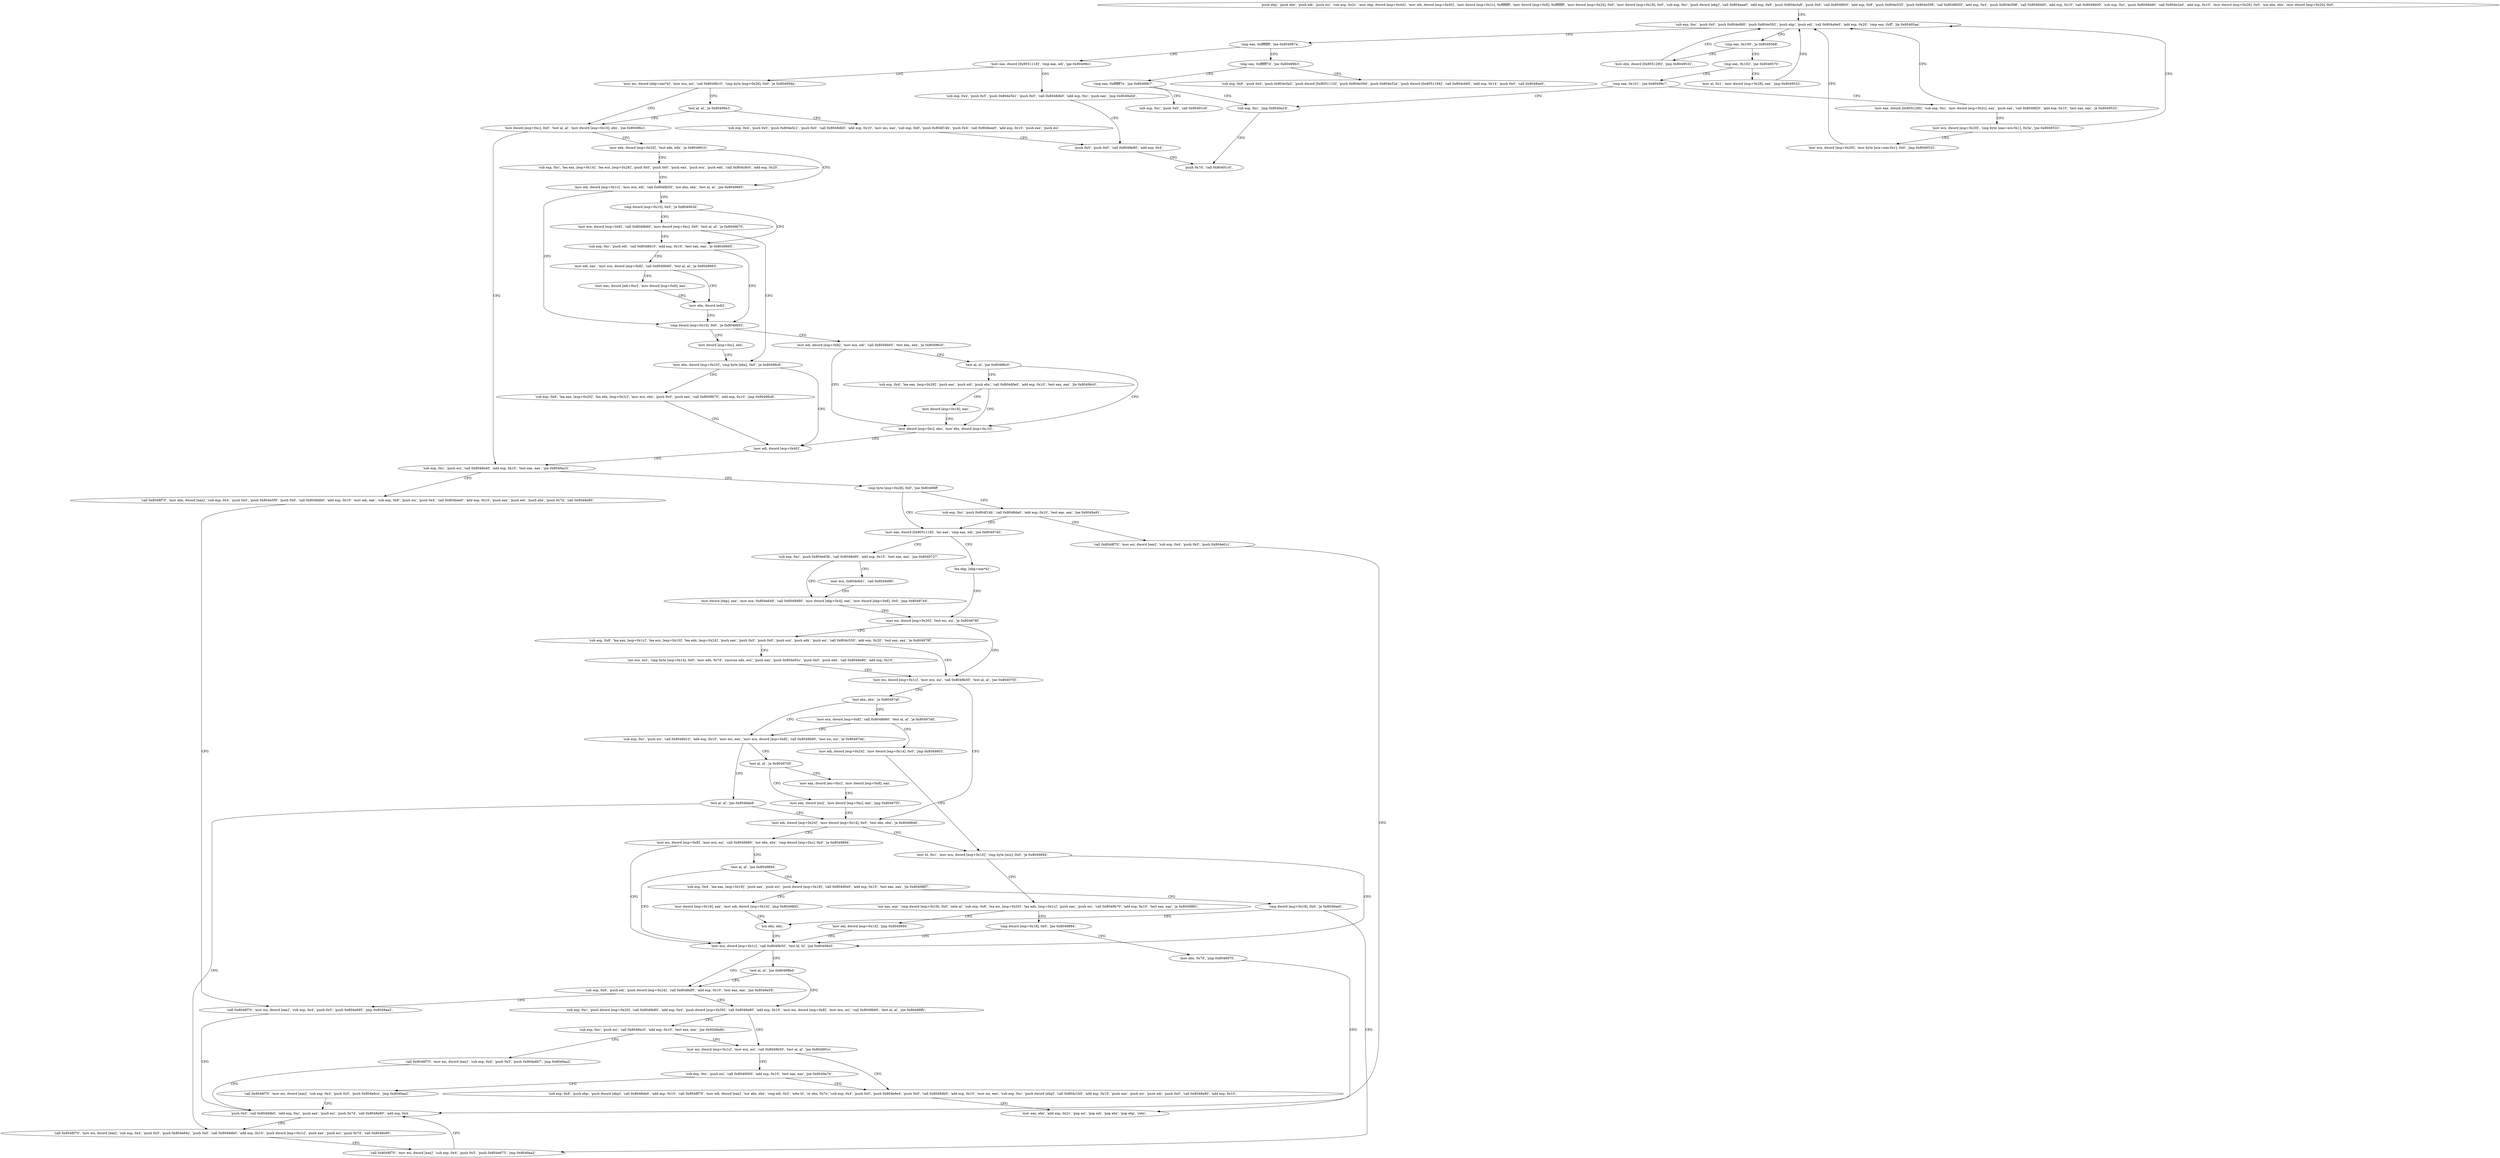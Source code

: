 digraph "func" {
"134517920" [label = "'push ebp', 'push ebx', 'push edi', 'push esi', 'sub esp, 0x2c', 'mov ebp, dword [esp+0x44]', 'mov edi, dword [esp+0x40]', 'mov dword [esp+0x1c], 0xffffffff', 'mov dword [esp+0x8], 0xffffffff', 'mov dword [esp+0x24], 0x0', 'mov dword [esp+0x18], 0x0', 'sub esp, 0xc', 'push dword [ebp]', 'call 0x804aaa0', 'add esp, 0x8', 'push 0x804e3a8', 'push 0x6', 'call 0x8048fc0', 'add esp, 0x8', 'push 0x804e535', 'push 0x804e598', 'call 0x8049050', 'add esp, 0x4', 'push 0x804e598', 'call 0x8048dd0', 'add esp, 0x10', 'call 0x8049b00', 'sub esp, 0xc', 'push 0x8049dd0', 'call 0x804e2a0', 'add esp, 0x10', 'mov dword [esp+0x28], 0x0', 'xor ebx, ebx', 'mov dword [esp+0x20], 0x0', " ]
"134518066" [label = "'sub esp, 0xc', 'push 0x0', 'push 0x804e880', 'push 0x804e592', 'push ebp', 'push edi', 'call 0x804a9e0', 'add esp, 0x20', 'cmp eax, 0xff', 'jle 0x80495aa', " ]
"134518186" [label = "'cmp eax, 0xffffffff', 'jne 0x804997a', " ]
"134519162" [label = "'cmp eax, 0xffffff7d', 'jne 0x80499b3', " ]
"134518195" [label = "'mov eax, dword [0x8051118]', 'cmp eax, edi', 'jge 0x80499cc', " ]
"134518098" [label = "'cmp eax, 0x100', 'je 0x8049568', " ]
"134518120" [label = "'mov ebx, dword [0x80512f0]', 'jmp 0x8049532', " ]
"134518105" [label = "'cmp eax, 0x102', 'jne 0x8049570', " ]
"134519219" [label = "'cmp eax, 0xffffff7e', 'jne 0x80499c7', " ]
"134519169" [label = "'sub esp, 0x8', 'push 0x0', 'push 0x804e5a2', 'push dword [0x8051110]', 'push 0x804e594', 'push 0x804e52e', 'push dword [0x8051184]', 'call 0x804cb60', 'add esp, 0x14', 'push 0x0', 'call 0x8048ee0', " ]
"134519244" [label = "'sub esp, 0x4', 'push 0x5', 'push 0x804e5b1', 'push 0x0', 'call 0x8048db0', 'add esp, 0xc', 'push eax', 'jmp 0x8049a0d', " ]
"134518208" [label = "'mov esi, dword [ebp+eax*4]', 'mov ecx, esi', 'call 0x8049b10', 'cmp byte [esp+0x28], 0x0', 'je 0x80495da', " ]
"134518128" [label = "'cmp eax, 0x101', 'jne 0x80499c7', " ]
"134518112" [label = "'mov al, 0x1', 'mov dword [esp+0x28], eax', 'jmp 0x8049532', " ]
"134519239" [label = "'sub esp, 0xc', 'jmp 0x8049a19', " ]
"134519226" [label = "'sub esp, 0xc', 'push 0x0', 'call 0x80491c0', " ]
"134519309" [label = "'push 0x0', 'push 0x0', 'call 0x8048e80', 'add esp, 0x4', " ]
"134518234" [label = "'mov dword [esp+0xc], 0x0', 'test al, al', 'mov dword [esp+0x10], ebx', 'jne 0x80496cc', " ]
"134518226" [label = "'test al, al', 'je 0x80499e3', " ]
"134518139" [label = "'mov eax, dword [0x80512f0]', 'sub esp, 0xc', 'mov dword [esp+0x2c], eax', 'push eax', 'call 0x8048f20', 'add esp, 0x10', 'test eax, eax', 'je 0x8049532', " ]
"134519321" [label = "'push 0x7d', 'call 0x80491c0', " ]
"134518476" [label = "'sub esp, 0xc', 'push esi', 'call 0x8048e40', 'add esp, 0x10', 'test eax, eax', 'jne 0x8049a23', " ]
"134518254" [label = "'mov edx, dword [esp+0x20]', 'test edx, edx', 'je 0x8049610', " ]
"134519267" [label = "'sub esp, 0x4', 'push 0x5', 'push 0x804e5c1', 'push 0x0', 'call 0x8048db0', 'add esp, 0x10', 'mov esi, eax', 'sub esp, 0x8', 'push 0x804f14b', 'push 0x4', 'call 0x804bee0', 'add esp, 0x10', 'push eax', 'push esi', " ]
"134518164" [label = "'mov ecx, dword [esp+0x20]', 'cmp byte [eax+ecx-0x1], 0x3a', 'jne 0x8049532', " ]
"134519331" [label = "'call 0x8048f70', 'mov ebx, dword [eax]', 'sub esp, 0x4', 'push 0x5', 'push 0x804e5f9', 'push 0x0', 'call 0x8048db0', 'add esp, 0x10', 'mov edi, eax', 'sub esp, 0x8', 'push esi', 'push 0x4', 'call 0x804bee0', 'add esp, 0x10', 'push eax', 'push edi', 'push ebx', 'push 0x7d', 'call 0x8048e80', " ]
"134518496" [label = "'cmp byte [esp+0x28], 0x0', 'jne 0x80496ff', " ]
"134518288" [label = "'mov edi, dword [esp+0x1c]', 'mov ecx, edi', 'call 0x8049b50', 'xor ebx, ebx', 'test al, al', 'jne 0x8049665', " ]
"134518262" [label = "'sub esp, 0xc', 'lea eax, [esp+0x14]', 'lea ecx, [esp+0x28]', 'push 0x0', 'push 0x0', 'push eax', 'push ecx', 'push edx', 'call 0x804c8c0', 'add esp, 0x20', " ]
"134518175" [label = "'mov ecx, dword [esp+0x20]', 'mov byte [ecx+eax-0x1], 0x0', 'jmp 0x8049532', " ]
"134519384" [label = "'call 0x8048f70', 'mov esi, dword [eax]', 'sub esp, 0x4', 'push 0x5', 'push 0x804e695', 'jmp 0x8049aa2', " ]
"134518527" [label = "'mov eax, dword [0x8051118]', 'inc eax', 'cmp eax, edi', 'jne 0x8049740', " ]
"134518503" [label = "'sub esp, 0xc', 'push 0x804f14b', 'call 0x8048da0', 'add esp, 0x10', 'test eax, eax', 'jne 0x8049a91', " ]
"134518373" [label = "'cmp dword [esp+0x10], 0x0', 'je 0x8049693', " ]
"134518305" [label = "'cmp dword [esp+0x10], 0x0', 'je 0x804963d', " ]
"134519458" [label = "'push 0x0', 'call 0x8048db0', 'add esp, 0xc', 'push eax', 'push esi', 'push 0x7d', 'call 0x8048e80', 'add esp, 0x4', " ]
"134519480" [label = "'call 0x8048f70', 'mov esi, dword [eax]', 'sub esp, 0x4', 'push 0x5', 'push 0x804e64c', 'push 0x0', 'call 0x8048db0', 'add esp, 0x10', 'push dword [esp+0x1c]', 'push eax', 'push esi', 'push 0x7d', 'call 0x8048e80', " ]
"134518592" [label = "'lea ebp, [ebp+eax*4]', " ]
"134518537" [label = "'sub esp, 0xc', 'push 0x804e63b', 'call 0x8048e90', 'add esp, 0x10', 'test eax, eax', 'jne 0x8049727', " ]
"134519441" [label = "'call 0x8048f70', 'mov esi, dword [eax]', 'sub esp, 0x4', 'push 0x5', 'push 0x804e61c', " ]
"134518419" [label = "'mov edi, dword [esp+0x8]', 'mov ecx, edi', 'call 0x8049b60', 'test ebx, ebx', 'je 0x80496c0', " ]
"134518380" [label = "'mov dword [esp+0xc], ebx', " ]
"134518333" [label = "'sub esp, 0xc', 'push edi', 'call 0x8048d10', 'add esp, 0x10', 'test eax, eax', 'je 0x8049665', " ]
"134518312" [label = "'mov ecx, dword [esp+0x8]', 'call 0x8049b60', 'mov dword [esp+0xc], 0x0', 'test al, al', 'je 0x8049670', " ]
"134518596" [label = "'mov esi, dword [esp+0x20]', 'test esi, esi', 'je 0x804978f', " ]
"134518567" [label = "'mov dword [ebp], eax', 'mov ecx, 0x804e649', 'call 0x8049d90', 'mov dword [ebp+0x4], eax', 'mov dword [ebp+0x8], 0x0', 'jmp 0x8049744', " ]
"134518557" [label = "'mov ecx, 0x804e641', 'call 0x8049d90', " ]
"134518464" [label = "'mov dword [esp+0xc], ebx', 'mov ebx, dword [esp+0x10]', " ]
"134518434" [label = "'test al, al', 'jne 0x80496c0', " ]
"134518384" [label = "'mov ebx, dword [esp+0x10]', 'cmp byte [ebx], 0x0', 'je 0x80496c8', " ]
"134518349" [label = "'mov edi, eax', 'mov ecx, dword [esp+0x8]', 'call 0x8049b60', 'test al, al', 'je 0x8049663', " ]
"134518671" [label = "'mov esi, dword [esp+0x1c]', 'mov ecx, esi', 'call 0x8049b50', 'test al, al', 'jne 0x80497f3', " ]
"134518771" [label = "'mov edi, dword [esp+0x24]', 'mov dword [esp+0x14], 0x0', 'test ebx, ebx', 'je 0x8049846', " ]
"134518686" [label = "'test ebx, ebx', 'je 0x80497af', " ]
"134518604" [label = "'sub esp, 0x8', 'lea eax, [esp+0x1c]', 'lea ecx, [esp+0x10]', 'lea edx, [esp+0x24]', 'push eax', 'push 0x0', 'push 0x0', 'push ecx', 'push edx', 'push esi', 'call 0x804c530', 'add esp, 0x20', 'test eax, eax', 'je 0x804978f', " ]
"134518639" [label = "'xor ecx, ecx', 'cmp byte [esp+0x14], 0x0', 'mov edx, 0x7d', 'cmovne edx, ecx', 'push eax', 'push 0x804e92c', 'push 0x0', 'push edx', 'call 0x8048e80', 'add esp, 0x10', " ]
"134518472" [label = "'mov edi, dword [esp+0x40]', " ]
"134518438" [label = "'sub esp, 0x4', 'lea eax, [esp+0x28]', 'push eax', 'push edi', 'push ebx', 'call 0x804d0e0', 'add esp, 0x10', 'test eax, eax', 'jle 0x80496c0', " ]
"134518393" [label = "'sub esp, 0x8', 'lea eax, [esp+0x20]', 'lea edx, [esp+0x2c]', 'mov ecx, ebx', 'push 0x0', 'push eax', 'call 0x8049b70', 'add esp, 0x10', 'jmp 0x80496c8', " ]
"134518371" [label = "'mov ebx, dword [edi]', " ]
"134518364" [label = "'mov eax, dword [edi+0xc]', 'mov dword [esp+0x8], eax', " ]
"134518854" [label = "'mov esi, dword [esp+0x8]', 'mov ecx, esi', 'call 0x8049b60', 'xor ebx, ebx', 'cmp dword [esp+0xc], 0x0', 'je 0x8049894', " ]
"134518787" [label = "'mov bl, 0x1', 'mov ecx, dword [esp+0x10]', 'cmp byte [ecx], 0x0', 'je 0x8049894', " ]
"134518703" [label = "'sub esp, 0xc', 'push esi', 'call 0x8048d10', 'add esp, 0x10', 'mov esi, eax', 'mov ecx, dword [esp+0x8]', 'call 0x8049b60', 'test esi, esi', 'je 0x80497eb', " ]
"134518690" [label = "'mov ecx, dword [esp+0x8]', 'call 0x8049b60', 'test al, al', 'je 0x80497dd', " ]
"134518460" [label = "'mov dword [esp+0x18], eax', " ]
"134518932" [label = "'mov ecx, dword [esp+0x1c]', 'call 0x8049b50', 'test bl, bl', 'jne 0x80498a5', " ]
"134518874" [label = "'test al, al', 'jne 0x8049894', " ]
"134518802" [label = "'xor eax, eax', 'cmp dword [esp+0x18], 0x0', 'sete al', 'sub esp, 0x8', 'lea esi, [esp+0x20]', 'lea edx, [esp+0x1c]', 'push eax', 'push esi', 'call 0x8049b70', 'add esp, 0x10', 'test eax, eax', 'je 0x8049881', " ]
"134518763" [label = "'test al, al', 'jne 0x8049ab8', " ]
"134518730" [label = "'test al, al', 'je 0x80497d5', " ]
"134518749" [label = "'mov edi, dword [esp+0x24]', 'mov dword [esp+0x14], 0x0', 'jmp 0x8049803', " ]
"134518949" [label = "'sub esp, 0x8', 'push edi', 'push dword [esp+0x24]', 'call 0x8048df0', 'add esp, 0x10', 'test eax, eax', 'jne 0x8049a58', " ]
"134518945" [label = "'test al, al', 'jne 0x80498bd', " ]
"134518878" [label = "'sub esp, 0x4', 'lea eax, [esp+0x18]', 'push eax', 'push esi', 'push dword [esp+0x18]', 'call 0x804d0e0', 'add esp, 0x10', 'test eax, eax', 'jle 0x8049887', " ]
"134518913" [label = "'mov edi, dword [esp+0x14]', 'jmp 0x8049894', " ]
"134518837" [label = "'cmp dword [esp+0x18], 0x0', 'jne 0x8049894', " ]
"134518741" [label = "'mov eax, dword [esi]', 'mov dword [esp+0xc], eax', 'jmp 0x80497f3', " ]
"134518734" [label = "'mov eax, dword [esi+0xc]', 'mov dword [esp+0x8], eax', " ]
"134518973" [label = "'sub esp, 0xc', 'push dword [esp+0x20]', 'call 0x8049e80', 'add esp, 0x4', 'push dword [esp+0x30]', 'call 0x8049e80', 'add esp, 0x10', 'mov esi, dword [esp+0x8]', 'mov ecx, esi', 'call 0x8049b60', 'test al, al', 'jne 0x80498fb', " ]
"134518919" [label = "'cmp dword [esp+0x18], 0x0', 'je 0x8049ae0', " ]
"134518903" [label = "'mov dword [esp+0x18], eax', 'mov edi, dword [esp+0x14]', 'jmp 0x8049892', " ]
"134518844" [label = "'mov ebx, 0x7d', 'jmp 0x8049970', " ]
"134519520" [label = "'call 0x8048f70', 'mov esi, dword [eax]', 'sub esp, 0x4', 'push 0x5', 'push 0x804e673', 'jmp 0x8049aa2', " ]
"134519035" [label = "'mov esi, dword [esp+0x1c]', 'mov ecx, esi', 'call 0x8049b50', 'test al, al', 'jne 0x804991e', " ]
"134519015" [label = "'sub esp, 0xc', 'push esi', 'call 0x8048ec0', 'add esp, 0x10', 'test eax, eax', 'jne 0x8049a6b', " ]
"134518930" [label = "'xor ebx, ebx', " ]
"134519152" [label = "'mov eax, ebx', 'add esp, 0x2c', 'pop esi', 'pop edi', 'pop ebx', 'pop ebp', 'retn', " ]
"134519070" [label = "'sub esp, 0x8', 'push ebp', 'push dword [ebp]', 'call 0x8048de0', 'add esp, 0x10', 'call 0x8048f70', 'mov edi, dword [eax]', 'xor ebx, ebx', 'cmp edi, 0x2', 'sete bl', 'or ebx, 0x7e', 'sub esp, 0x4', 'push 0x5', 'push 0x804e6e4', 'push 0x0', 'call 0x8048db0', 'add esp, 0x10', 'mov esi, eax', 'sub esp, 0xc', 'push dword [ebp]', 'call 0x804c1b0', 'add esp, 0x10', 'push eax', 'push esi', 'push edi', 'push 0x0', 'call 0x8048e80', 'add esp, 0x10', " ]
"134519050" [label = "'sub esp, 0xc', 'push esi', 'call 0x8049000', 'add esp, 0x10', 'test eax, eax', 'jne 0x8049a7e', " ]
"134519403" [label = "'call 0x8048f70', 'mov esi, dword [eax]', 'sub esp, 0x4', 'push 0x5', 'push 0x804e6b7', 'jmp 0x8049aa2', " ]
"134519422" [label = "'call 0x8048f70', 'mov esi, dword [eax]', 'sub esp, 0x4', 'push 0x5', 'push 0x804e6ce', 'jmp 0x8049aa2', " ]
"134517920" -> "134518066" [ label = "CFG" ]
"134518066" -> "134518186" [ label = "CFG" ]
"134518066" -> "134518098" [ label = "CFG" ]
"134518186" -> "134519162" [ label = "CFG" ]
"134518186" -> "134518195" [ label = "CFG" ]
"134519162" -> "134519219" [ label = "CFG" ]
"134519162" -> "134519169" [ label = "CFG" ]
"134518195" -> "134519244" [ label = "CFG" ]
"134518195" -> "134518208" [ label = "CFG" ]
"134518098" -> "134518120" [ label = "CFG" ]
"134518098" -> "134518105" [ label = "CFG" ]
"134518120" -> "134518066" [ label = "CFG" ]
"134518105" -> "134518128" [ label = "CFG" ]
"134518105" -> "134518112" [ label = "CFG" ]
"134519219" -> "134519239" [ label = "CFG" ]
"134519219" -> "134519226" [ label = "CFG" ]
"134519244" -> "134519309" [ label = "CFG" ]
"134518208" -> "134518234" [ label = "CFG" ]
"134518208" -> "134518226" [ label = "CFG" ]
"134518128" -> "134519239" [ label = "CFG" ]
"134518128" -> "134518139" [ label = "CFG" ]
"134518112" -> "134518066" [ label = "CFG" ]
"134519239" -> "134519321" [ label = "CFG" ]
"134519309" -> "134519321" [ label = "CFG" ]
"134518234" -> "134518476" [ label = "CFG" ]
"134518234" -> "134518254" [ label = "CFG" ]
"134518226" -> "134519267" [ label = "CFG" ]
"134518226" -> "134518234" [ label = "CFG" ]
"134518139" -> "134518066" [ label = "CFG" ]
"134518139" -> "134518164" [ label = "CFG" ]
"134518476" -> "134519331" [ label = "CFG" ]
"134518476" -> "134518496" [ label = "CFG" ]
"134518254" -> "134518288" [ label = "CFG" ]
"134518254" -> "134518262" [ label = "CFG" ]
"134519267" -> "134519309" [ label = "CFG" ]
"134518164" -> "134518066" [ label = "CFG" ]
"134518164" -> "134518175" [ label = "CFG" ]
"134519331" -> "134519384" [ label = "CFG" ]
"134518496" -> "134518527" [ label = "CFG" ]
"134518496" -> "134518503" [ label = "CFG" ]
"134518288" -> "134518373" [ label = "CFG" ]
"134518288" -> "134518305" [ label = "CFG" ]
"134518262" -> "134518288" [ label = "CFG" ]
"134518175" -> "134518066" [ label = "CFG" ]
"134519384" -> "134519458" [ label = "CFG" ]
"134518527" -> "134518592" [ label = "CFG" ]
"134518527" -> "134518537" [ label = "CFG" ]
"134518503" -> "134519441" [ label = "CFG" ]
"134518503" -> "134518527" [ label = "CFG" ]
"134518373" -> "134518419" [ label = "CFG" ]
"134518373" -> "134518380" [ label = "CFG" ]
"134518305" -> "134518333" [ label = "CFG" ]
"134518305" -> "134518312" [ label = "CFG" ]
"134519458" -> "134519480" [ label = "CFG" ]
"134519480" -> "134519520" [ label = "CFG" ]
"134518592" -> "134518596" [ label = "CFG" ]
"134518537" -> "134518567" [ label = "CFG" ]
"134518537" -> "134518557" [ label = "CFG" ]
"134519441" -> "134519458" [ label = "CFG" ]
"134518419" -> "134518464" [ label = "CFG" ]
"134518419" -> "134518434" [ label = "CFG" ]
"134518380" -> "134518384" [ label = "CFG" ]
"134518333" -> "134518373" [ label = "CFG" ]
"134518333" -> "134518349" [ label = "CFG" ]
"134518312" -> "134518384" [ label = "CFG" ]
"134518312" -> "134518333" [ label = "CFG" ]
"134518596" -> "134518671" [ label = "CFG" ]
"134518596" -> "134518604" [ label = "CFG" ]
"134518567" -> "134518596" [ label = "CFG" ]
"134518557" -> "134518567" [ label = "CFG" ]
"134518464" -> "134518472" [ label = "CFG" ]
"134518434" -> "134518464" [ label = "CFG" ]
"134518434" -> "134518438" [ label = "CFG" ]
"134518384" -> "134518472" [ label = "CFG" ]
"134518384" -> "134518393" [ label = "CFG" ]
"134518349" -> "134518371" [ label = "CFG" ]
"134518349" -> "134518364" [ label = "CFG" ]
"134518671" -> "134518771" [ label = "CFG" ]
"134518671" -> "134518686" [ label = "CFG" ]
"134518771" -> "134518854" [ label = "CFG" ]
"134518771" -> "134518787" [ label = "CFG" ]
"134518686" -> "134518703" [ label = "CFG" ]
"134518686" -> "134518690" [ label = "CFG" ]
"134518604" -> "134518671" [ label = "CFG" ]
"134518604" -> "134518639" [ label = "CFG" ]
"134518639" -> "134518671" [ label = "CFG" ]
"134518472" -> "134518476" [ label = "CFG" ]
"134518438" -> "134518464" [ label = "CFG" ]
"134518438" -> "134518460" [ label = "CFG" ]
"134518393" -> "134518472" [ label = "CFG" ]
"134518371" -> "134518373" [ label = "CFG" ]
"134518364" -> "134518371" [ label = "CFG" ]
"134518854" -> "134518932" [ label = "CFG" ]
"134518854" -> "134518874" [ label = "CFG" ]
"134518787" -> "134518932" [ label = "CFG" ]
"134518787" -> "134518802" [ label = "CFG" ]
"134518703" -> "134518763" [ label = "CFG" ]
"134518703" -> "134518730" [ label = "CFG" ]
"134518690" -> "134518749" [ label = "CFG" ]
"134518690" -> "134518703" [ label = "CFG" ]
"134518460" -> "134518464" [ label = "CFG" ]
"134518932" -> "134518949" [ label = "CFG" ]
"134518932" -> "134518945" [ label = "CFG" ]
"134518874" -> "134518932" [ label = "CFG" ]
"134518874" -> "134518878" [ label = "CFG" ]
"134518802" -> "134518913" [ label = "CFG" ]
"134518802" -> "134518837" [ label = "CFG" ]
"134518763" -> "134519480" [ label = "CFG" ]
"134518763" -> "134518771" [ label = "CFG" ]
"134518730" -> "134518741" [ label = "CFG" ]
"134518730" -> "134518734" [ label = "CFG" ]
"134518749" -> "134518787" [ label = "CFG" ]
"134518949" -> "134519384" [ label = "CFG" ]
"134518949" -> "134518973" [ label = "CFG" ]
"134518945" -> "134518973" [ label = "CFG" ]
"134518945" -> "134518949" [ label = "CFG" ]
"134518878" -> "134518919" [ label = "CFG" ]
"134518878" -> "134518903" [ label = "CFG" ]
"134518913" -> "134518932" [ label = "CFG" ]
"134518837" -> "134518932" [ label = "CFG" ]
"134518837" -> "134518844" [ label = "CFG" ]
"134518741" -> "134518771" [ label = "CFG" ]
"134518734" -> "134518741" [ label = "CFG" ]
"134518973" -> "134519035" [ label = "CFG" ]
"134518973" -> "134519015" [ label = "CFG" ]
"134518919" -> "134519520" [ label = "CFG" ]
"134518919" -> "134518930" [ label = "CFG" ]
"134518903" -> "134518930" [ label = "CFG" ]
"134518844" -> "134519152" [ label = "CFG" ]
"134519520" -> "134519458" [ label = "CFG" ]
"134519035" -> "134519070" [ label = "CFG" ]
"134519035" -> "134519050" [ label = "CFG" ]
"134519015" -> "134519403" [ label = "CFG" ]
"134519015" -> "134519035" [ label = "CFG" ]
"134518930" -> "134518932" [ label = "CFG" ]
"134519070" -> "134519152" [ label = "CFG" ]
"134519050" -> "134519422" [ label = "CFG" ]
"134519050" -> "134519070" [ label = "CFG" ]
"134519403" -> "134519458" [ label = "CFG" ]
"134519422" -> "134519458" [ label = "CFG" ]
}
